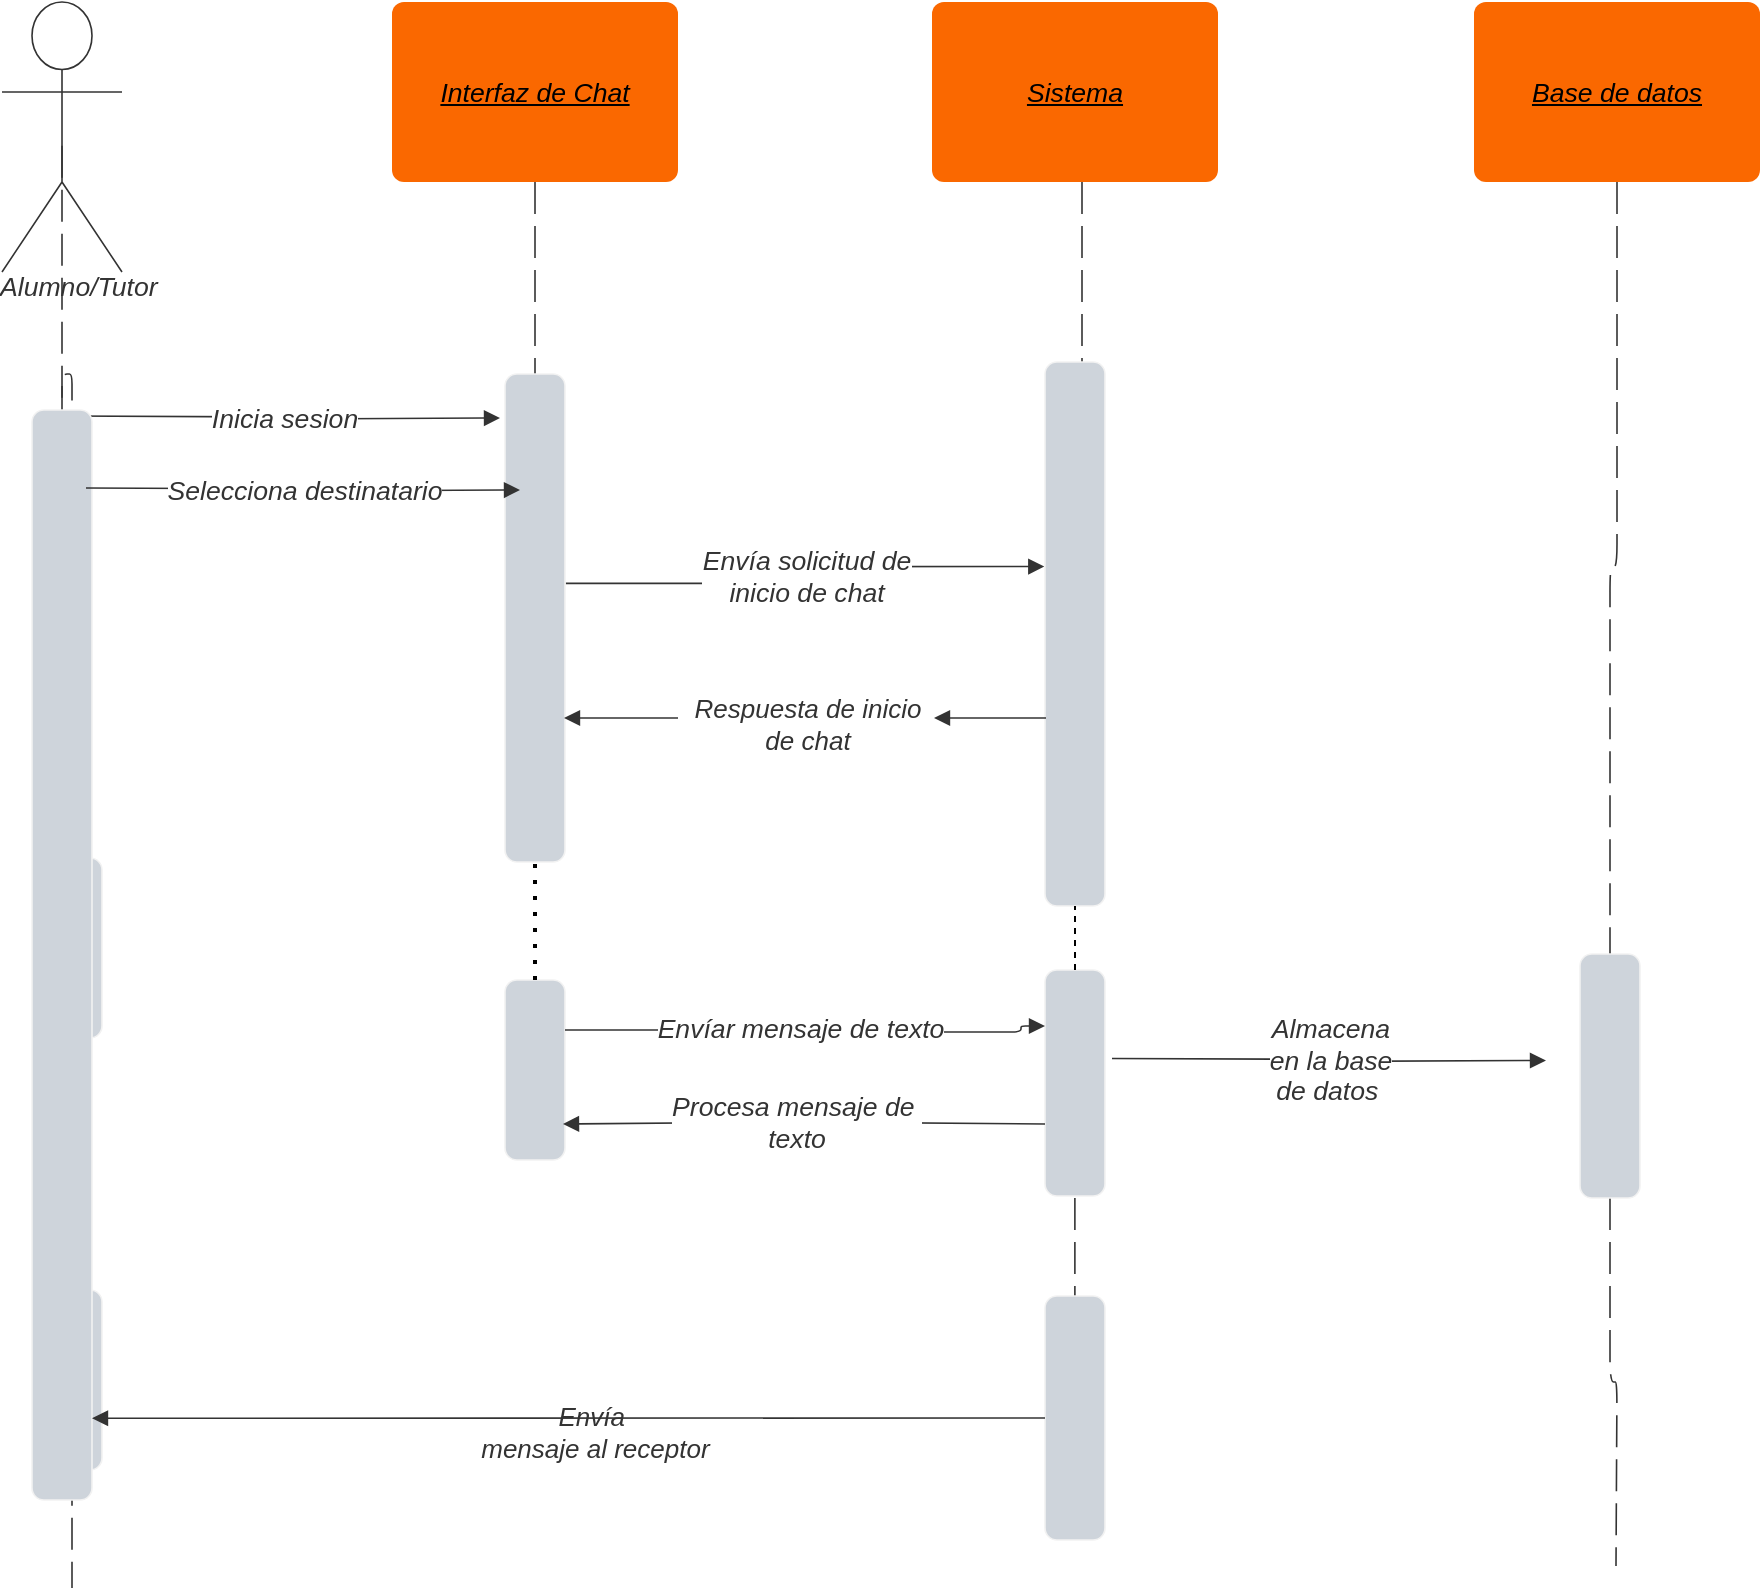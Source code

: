 <mxfile version="22.0.2" type="github">
  <diagram name="Page-1" id="pwl34D0nIpq8MzUBNVUg">
    <mxGraphModel dx="1500" dy="820" grid="0" gridSize="10" guides="1" tooltips="1" connect="1" arrows="1" fold="1" page="1" pageScale="1" pageWidth="827" pageHeight="1169" math="0" shadow="0">
      <root>
        <mxCell id="0" />
        <mxCell id="1" parent="0" />
        <mxCell id="7AM2JiQvm8H476ATyaQK-1" value="" style="html=1;jettySize=18;whiteSpace=wrap;fontSize=13;fontFamily=helvetica;strokeColor=#333333;strokeOpacity=100;dashed=1;fixDash=1;dashPattern=16 6;strokeWidth=0.8;rounded=1;arcSize=24;edgeStyle=orthogonalEdgeStyle;startArrow=none;endArrow=none;exitX=0.5;exitY=1;exitPerimeter=0;lucidId=Yu5MXQ6BOCr2;" edge="1" parent="1">
          <mxGeometry width="100" height="100" relative="1" as="geometry">
            <Array as="points" />
            <mxPoint x="794.44" y="820" as="targetPoint" />
            <mxPoint x="794.44" y="763" as="sourcePoint" />
          </mxGeometry>
        </mxCell>
        <mxCell id="7AM2JiQvm8H476ATyaQK-2" value="" style="html=1;jettySize=18;whiteSpace=wrap;fontSize=13;fontFamily=helvetica;strokeColor=#333333;strokeOpacity=100;dashed=1;fixDash=1;dashPattern=16 6;strokeWidth=0.8;rounded=1;arcSize=24;edgeStyle=orthogonalEdgeStyle;startArrow=none;endArrow=none;exitX=0.5;exitY=1;exitPerimeter=0;lucidId=Yu5M5Qxgzhy9;" edge="1" parent="1" source="7AM2JiQvm8H476ATyaQK-16">
          <mxGeometry width="100" height="100" relative="1" as="geometry">
            <Array as="points" />
            <mxPoint x="1065" y="947" as="targetPoint" />
          </mxGeometry>
        </mxCell>
        <mxCell id="7AM2JiQvm8H476ATyaQK-4" value="Interfaz de Chat" style="html=1;overflow=block;blockSpacing=1;whiteSpace=wrap;fontSize=13.3;fontColor=#000000;fontStyle=6;align=center;spacing=0;strokeOpacity=0;fillOpacity=100;rounded=1;absoluteArcSize=1;arcSize=12;fillColor=#fa6800;strokeWidth=0.8;strokeColor=#C73500;" vertex="1" parent="1">
          <mxGeometry x="453" y="165" width="143" height="90" as="geometry" />
        </mxCell>
        <mxCell id="7AM2JiQvm8H476ATyaQK-5" value="Sistema" style="html=1;overflow=block;blockSpacing=1;whiteSpace=wrap;fontSize=13.3;fontColor=#000000;fontStyle=6;align=center;spacing=0;strokeOpacity=0;fillOpacity=100;rounded=1;absoluteArcSize=1;arcSize=12;fillColor=#fa6800;strokeWidth=0.8;strokeColor=#C73500;" vertex="1" parent="1">
          <mxGeometry x="723" y="165" width="143" height="90" as="geometry" />
        </mxCell>
        <mxCell id="7AM2JiQvm8H476ATyaQK-6" value="Base de datos" style="html=1;overflow=block;blockSpacing=1;whiteSpace=wrap;fontSize=13.3;fontColor=#000000;fontStyle=6;align=center;spacing=0;strokeOpacity=0;fillOpacity=100;rounded=1;absoluteArcSize=1;arcSize=12;fillColor=#fa6800;strokeWidth=0.8;strokeColor=#C73500;" vertex="1" parent="1">
          <mxGeometry x="994" y="165" width="143" height="90" as="geometry" />
        </mxCell>
        <mxCell id="7AM2JiQvm8H476ATyaQK-7" value="Alumno/Tutor" style="html=1;overflow=block;blockSpacing=1;shape=umlActor;labelPosition=center;verticalLabelPosition=bottom;verticalAlign=top;whiteSpace=nowrap;fontSize=13.3;fontColor=#333333;fontStyle=2;align=center;spacing=0;strokeColor=#333333;strokeOpacity=100;fillOpacity=100;rounded=1;absoluteArcSize=1;arcSize=12;fillColor=#ffffff;strokeWidth=0.8;lucidId=Yu5MdgyV5tNR;" vertex="1" parent="1">
          <mxGeometry x="258" y="165" width="60" height="135" as="geometry" />
        </mxCell>
        <mxCell id="7AM2JiQvm8H476ATyaQK-8" value="" style="html=1;jettySize=18;whiteSpace=wrap;fontSize=13;strokeColor=#333333;strokeOpacity=100;dashed=1;fixDash=1;dashPattern=16 6;strokeWidth=0.8;rounded=1;arcSize=10;edgeStyle=orthogonalEdgeStyle;startArrow=none;endArrow=none;exitX=0.5;exitY=0.532;exitPerimeter=0;lucidId=Yu5Migy3NWk_;" edge="1" parent="1" source="7AM2JiQvm8H476ATyaQK-31">
          <mxGeometry width="100" height="100" relative="1" as="geometry">
            <Array as="points" />
            <mxPoint x="293" y="958" as="targetPoint" />
          </mxGeometry>
        </mxCell>
        <mxCell id="7AM2JiQvm8H476ATyaQK-9" value="" style="html=1;jettySize=18;whiteSpace=wrap;fontSize=13;strokeColor=#333333;strokeOpacity=100;strokeWidth=0.8;rounded=1;arcSize=10;edgeStyle=orthogonalEdgeStyle;startArrow=none;endArrow=block;endFill=1;lucidId=Yu5M0A2JVvTe;" edge="1" parent="1">
          <mxGeometry width="100" height="100" relative="1" as="geometry">
            <Array as="points" />
            <mxPoint x="290" y="372" as="sourcePoint" />
            <mxPoint x="507" y="373" as="targetPoint" />
          </mxGeometry>
        </mxCell>
        <mxCell id="7AM2JiQvm8H476ATyaQK-10" value="Inicia sesion" style="text;html=1;resizable=0;labelBackgroundColor=default;align=center;verticalAlign=middle;fontStyle=2;fontColor=#333333;fontSize=13.3;" vertex="1" parent="7AM2JiQvm8H476ATyaQK-9">
          <mxGeometry relative="1" as="geometry">
            <mxPoint as="offset" />
          </mxGeometry>
        </mxCell>
        <mxCell id="7AM2JiQvm8H476ATyaQK-11" value="" style="html=1;jettySize=18;whiteSpace=wrap;fontSize=13;strokeColor=#333333;strokeOpacity=100;strokeWidth=0.8;rounded=1;arcSize=10;edgeStyle=orthogonalEdgeStyle;startArrow=none;endArrow=block;endFill=1;exitX=1.012;exitY=0.429;exitPerimeter=0;entryX=-0.012;entryY=0.376;entryPerimeter=0;lucidId=Yu5M8hheeUyh;" edge="1" parent="1" source="7AM2JiQvm8H476ATyaQK-35" target="7AM2JiQvm8H476ATyaQK-39">
          <mxGeometry width="100" height="100" relative="1" as="geometry">
            <Array as="points" />
          </mxGeometry>
        </mxCell>
        <mxCell id="7AM2JiQvm8H476ATyaQK-12" value="Envía solicitud de &lt;br&gt;inicio de chat" style="text;html=1;resizable=0;labelBackgroundColor=default;align=center;verticalAlign=middle;fontStyle=2;fontColor=#333333;fontSize=13.3;" vertex="1" parent="7AM2JiQvm8H476ATyaQK-11">
          <mxGeometry relative="1" as="geometry">
            <mxPoint as="offset" />
          </mxGeometry>
        </mxCell>
        <mxCell id="7AM2JiQvm8H476ATyaQK-26" value="" style="html=1;jettySize=18;whiteSpace=wrap;fontSize=13;strokeColor=#333333;strokeOpacity=100;dashed=1;fixDash=1;dashPattern=16 6;strokeWidth=0.8;rounded=1;arcSize=10;edgeStyle=orthogonalEdgeStyle;startArrow=none;endArrow=none;exitX=0.5;exitY=0.532;exitPerimeter=0;lucidId=Yu5Migy3NWk_;" edge="1" parent="1" source="7AM2JiQvm8H476ATyaQK-37" target="7AM2JiQvm8H476ATyaQK-27">
          <mxGeometry width="100" height="100" relative="1" as="geometry">
            <Array as="points" />
            <mxPoint x="290" y="872" as="targetPoint" />
            <mxPoint x="288" y="265" as="sourcePoint" />
          </mxGeometry>
        </mxCell>
        <mxCell id="7AM2JiQvm8H476ATyaQK-27" value="" style="html=1;overflow=block;blockSpacing=1;whiteSpace=wrap;fontSize=13;spacing=0;strokeColor=#f2f2f2;strokeOpacity=100;fillOpacity=100;rounded=1;absoluteArcSize=1;arcSize=12;fillColor=#ced4db;strokeWidth=0.8;lucidId=Yu5MydJHa4al;" vertex="1" parent="1">
          <mxGeometry x="278" y="593" width="30" height="90" as="geometry" />
        </mxCell>
        <mxCell id="7AM2JiQvm8H476ATyaQK-30" value="" style="html=1;jettySize=18;whiteSpace=wrap;fontSize=13;strokeColor=#333333;strokeOpacity=100;dashed=1;fixDash=1;dashPattern=16 6;strokeWidth=0.8;rounded=1;arcSize=10;edgeStyle=orthogonalEdgeStyle;startArrow=none;endArrow=none;exitX=0.5;exitY=0.532;exitPerimeter=0;lucidId=Yu5Migy3NWk_;" edge="1" parent="1" source="7AM2JiQvm8H476ATyaQK-27" target="7AM2JiQvm8H476ATyaQK-31">
          <mxGeometry width="100" height="100" relative="1" as="geometry">
            <Array as="points" />
            <mxPoint x="293" y="958" as="targetPoint" />
            <mxPoint x="293" y="641" as="sourcePoint" />
          </mxGeometry>
        </mxCell>
        <mxCell id="7AM2JiQvm8H476ATyaQK-31" value="" style="html=1;overflow=block;blockSpacing=1;whiteSpace=wrap;fontSize=13;spacing=0;strokeColor=#f2f2f2;strokeOpacity=100;fillOpacity=100;rounded=1;absoluteArcSize=1;arcSize=12;fillColor=#ced4db;strokeWidth=0.8;lucidId=Yu5MydJHa4al;" vertex="1" parent="1">
          <mxGeometry x="278" y="809" width="30" height="90" as="geometry" />
        </mxCell>
        <mxCell id="7AM2JiQvm8H476ATyaQK-34" value="" style="html=1;jettySize=18;whiteSpace=wrap;fontSize=13;fontFamily=helvetica;strokeColor=#333333;strokeOpacity=100;dashed=1;fixDash=1;dashPattern=16 6;strokeWidth=0.8;rounded=0;startArrow=none;endArrow=none;exitX=0.5;exitY=1;exitPerimeter=0;entryX=0.5;entryY=0.432;entryPerimeter=0;lucidId=Yu5M4GIAFP0a;" edge="1" parent="1" source="7AM2JiQvm8H476ATyaQK-4" target="7AM2JiQvm8H476ATyaQK-35">
          <mxGeometry width="100" height="100" relative="1" as="geometry">
            <Array as="points" />
            <mxPoint x="525" y="255" as="sourcePoint" />
            <mxPoint x="524.5" y="864.92" as="targetPoint" />
          </mxGeometry>
        </mxCell>
        <mxCell id="7AM2JiQvm8H476ATyaQK-35" value="" style="html=1;overflow=block;blockSpacing=1;whiteSpace=wrap;fontSize=13;spacing=0;strokeColor=#f2f2f2;strokeOpacity=100;fillOpacity=100;rounded=1;absoluteArcSize=1;arcSize=12;fillColor=#ced4db;strokeWidth=0.8;lucidId=Yu5MhR-oMSno;" vertex="1" parent="1">
          <mxGeometry x="509.5" y="351" width="30" height="244" as="geometry" />
        </mxCell>
        <mxCell id="7AM2JiQvm8H476ATyaQK-36" value="" style="html=1;jettySize=18;whiteSpace=wrap;fontSize=13;strokeColor=#333333;strokeOpacity=100;dashed=1;fixDash=1;dashPattern=16 6;strokeWidth=0.8;rounded=1;arcSize=10;edgeStyle=orthogonalEdgeStyle;startArrow=none;endArrow=none;exitX=0.5;exitY=0.532;exitPerimeter=0;lucidId=Yu5Migy3NWk_;" edge="1" parent="1" source="7AM2JiQvm8H476ATyaQK-7" target="7AM2JiQvm8H476ATyaQK-37">
          <mxGeometry width="100" height="100" relative="1" as="geometry">
            <Array as="points" />
            <mxPoint x="293" y="593" as="targetPoint" />
            <mxPoint x="288" y="265" as="sourcePoint" />
          </mxGeometry>
        </mxCell>
        <mxCell id="7AM2JiQvm8H476ATyaQK-37" value="" style="html=1;overflow=block;blockSpacing=1;whiteSpace=wrap;fontSize=13;spacing=0;strokeColor=#f2f2f2;strokeOpacity=100;fillOpacity=100;rounded=1;absoluteArcSize=1;arcSize=12;fillColor=#ced4db;strokeWidth=0.8;lucidId=Yu5MhR-oMSno;" vertex="1" parent="1">
          <mxGeometry x="273" y="369" width="30" height="545" as="geometry" />
        </mxCell>
        <mxCell id="7AM2JiQvm8H476ATyaQK-38" value="" style="html=1;jettySize=18;whiteSpace=wrap;fontSize=13;fontFamily=helvetica;strokeColor=#333333;strokeOpacity=100;dashed=1;fixDash=1;dashPattern=16 6;strokeWidth=0.8;rounded=0;startArrow=none;endArrow=none;exitX=0.5;exitY=1;exitPerimeter=0;entryX=0.5;entryY=0.432;entryPerimeter=0;lucidId=Yu5M4GIAFP0a;" edge="1" parent="1">
          <mxGeometry width="100" height="100" relative="1" as="geometry">
            <Array as="points" />
            <mxPoint x="798" y="255" as="sourcePoint" />
            <mxPoint x="798" y="390" as="targetPoint" />
          </mxGeometry>
        </mxCell>
        <mxCell id="7AM2JiQvm8H476ATyaQK-39" value="" style="points=[[1.013,0.586,0]];html=1;overflow=block;blockSpacing=1;whiteSpace=wrap;fontSize=13;spacing=0;strokeColor=#f2f2f2;strokeOpacity=100;fillOpacity=100;rounded=1;absoluteArcSize=1;arcSize=12;fillColor=#ced4db;strokeWidth=0.8;lucidId=Yu5MsRc69goB;" vertex="1" parent="1">
          <mxGeometry x="779.5" y="345" width="30" height="272" as="geometry" />
        </mxCell>
        <mxCell id="7AM2JiQvm8H476ATyaQK-40" value="" style="html=1;jettySize=18;whiteSpace=wrap;fontSize=13;strokeColor=#333333;strokeOpacity=100;strokeWidth=0.8;rounded=1;arcSize=10;edgeStyle=orthogonalEdgeStyle;startArrow=none;endArrow=block;endFill=1;lucidId=Yu5M0A2JVvTe;" edge="1" parent="1">
          <mxGeometry width="100" height="100" relative="1" as="geometry">
            <Array as="points" />
            <mxPoint x="300" y="408" as="sourcePoint" />
            <mxPoint x="517" y="409" as="targetPoint" />
          </mxGeometry>
        </mxCell>
        <mxCell id="7AM2JiQvm8H476ATyaQK-41" value="Selecciona destinatario" style="text;html=1;resizable=0;labelBackgroundColor=default;align=center;verticalAlign=middle;fontStyle=2;fontColor=#333333;fontSize=13.3;" vertex="1" parent="7AM2JiQvm8H476ATyaQK-40">
          <mxGeometry relative="1" as="geometry">
            <mxPoint as="offset" />
          </mxGeometry>
        </mxCell>
        <mxCell id="7AM2JiQvm8H476ATyaQK-42" value="" style="html=1;jettySize=18;whiteSpace=wrap;fontSize=13;fontFamily=helvetica;strokeColor=#333333;strokeOpacity=100;strokeWidth=0.8;rounded=0;startArrow=none;endArrow=block;endFill=1;exitX=0;exitY=0.5;entryX=1;entryY=0.5;lucidId=Yu5MB3FtIlV_;exitDx=0;exitDy=0;entryDx=0;entryDy=0;" edge="1" parent="1" source="7AM2JiQvm8H476ATyaQK-43">
          <mxGeometry width="100" height="100" relative="1" as="geometry">
            <Array as="points" />
            <mxPoint x="780" y="523" as="sourcePoint" />
            <mxPoint x="539" y="523" as="targetPoint" />
          </mxGeometry>
        </mxCell>
        <mxCell id="7AM2JiQvm8H476ATyaQK-44" value="" style="html=1;jettySize=18;whiteSpace=wrap;fontSize=13;fontFamily=helvetica;strokeColor=#333333;strokeOpacity=100;strokeWidth=0.8;rounded=0;startArrow=none;endArrow=block;endFill=1;exitX=0;exitY=0.5;entryX=1;entryY=0.5;lucidId=Yu5MB3FtIlV_;exitDx=0;exitDy=0;entryDx=0;entryDy=0;" edge="1" parent="1" target="7AM2JiQvm8H476ATyaQK-43">
          <mxGeometry width="100" height="100" relative="1" as="geometry">
            <Array as="points" />
            <mxPoint x="780" y="523" as="sourcePoint" />
            <mxPoint x="539" y="523" as="targetPoint" />
          </mxGeometry>
        </mxCell>
        <mxCell id="7AM2JiQvm8H476ATyaQK-43" value="&lt;div style=&quot;text-align: center;&quot;&gt;&lt;font color=&quot;#333333&quot;&gt;&lt;span style=&quot;font-size: 13px; background-color: rgb(255, 255, 255);&quot;&gt;&lt;i&gt;Respuesta de inicio de chat&lt;/i&gt;&lt;/span&gt;&lt;/font&gt;&lt;/div&gt;" style="text;whiteSpace=wrap;html=1;" vertex="1" parent="1">
          <mxGeometry x="596.0" y="504" width="128" height="38" as="geometry" />
        </mxCell>
        <mxCell id="7AM2JiQvm8H476ATyaQK-45" value="" style="html=1;overflow=block;blockSpacing=1;whiteSpace=wrap;fontSize=13;spacing=0;strokeColor=#f2f2f2;strokeOpacity=100;fillOpacity=100;rounded=1;absoluteArcSize=1;arcSize=12;fillColor=#ced4db;strokeWidth=0.8;lucidId=Yu5MydJHa4al;" vertex="1" parent="1">
          <mxGeometry x="509.5" y="654" width="30" height="90" as="geometry" />
        </mxCell>
        <mxCell id="7AM2JiQvm8H476ATyaQK-46" value="" style="html=1;overflow=block;blockSpacing=1;whiteSpace=wrap;fontSize=13;spacing=0;strokeColor=#f2f2f2;strokeOpacity=100;fillOpacity=100;rounded=1;absoluteArcSize=1;arcSize=12;fillColor=#ced4db;strokeWidth=0.8;lucidId=Yu5MydJHa4al;" vertex="1" parent="1">
          <mxGeometry x="779.5" y="649" width="30" height="113" as="geometry" />
        </mxCell>
        <mxCell id="7AM2JiQvm8H476ATyaQK-47" value="" style="html=1;jettySize=18;whiteSpace=wrap;fontSize=13;strokeColor=#333333;strokeOpacity=100;strokeWidth=0.8;rounded=1;arcSize=10;edgeStyle=orthogonalEdgeStyle;startArrow=none;endArrow=block;endFill=1;exitX=1.012;exitY=0.429;exitPerimeter=0;entryX=-0.012;entryY=0.376;entryPerimeter=0;lucidId=Yu5M8hheeUyh;" edge="1" parent="1">
          <mxGeometry width="100" height="100" relative="1" as="geometry">
            <Array as="points">
              <mxPoint x="660.5" y="679" />
              <mxPoint x="767.5" y="680" />
              <mxPoint x="767.5" y="677" />
            </Array>
            <mxPoint x="539.5" y="679" as="sourcePoint" />
            <mxPoint x="779.5" y="677" as="targetPoint" />
          </mxGeometry>
        </mxCell>
        <mxCell id="7AM2JiQvm8H476ATyaQK-48" value="Envíar mensaje de texto" style="text;html=1;resizable=0;labelBackgroundColor=default;align=center;verticalAlign=middle;fontStyle=2;fontColor=#333333;fontSize=13.3;" vertex="1" parent="7AM2JiQvm8H476ATyaQK-47">
          <mxGeometry relative="1" as="geometry">
            <mxPoint x="-4" y="-2" as="offset" />
          </mxGeometry>
        </mxCell>
        <mxCell id="7AM2JiQvm8H476ATyaQK-49" value="" style="html=1;jettySize=18;whiteSpace=wrap;fontSize=13;fontFamily=helvetica;strokeColor=#333333;strokeOpacity=100;dashed=1;fixDash=1;dashPattern=16 6;strokeWidth=0.8;rounded=1;arcSize=24;edgeStyle=orthogonalEdgeStyle;startArrow=none;endArrow=none;exitX=0.5;exitY=1;exitPerimeter=0;lucidId=Yu5M5Qxgzhy9;" edge="1" parent="1" source="7AM2JiQvm8H476ATyaQK-6" target="7AM2JiQvm8H476ATyaQK-16">
          <mxGeometry width="100" height="100" relative="1" as="geometry">
            <Array as="points" />
            <mxPoint x="1065" y="947" as="targetPoint" />
            <mxPoint x="1066" y="255" as="sourcePoint" />
          </mxGeometry>
        </mxCell>
        <mxCell id="7AM2JiQvm8H476ATyaQK-16" value="" style="html=1;overflow=block;blockSpacing=1;whiteSpace=wrap;fontSize=13;spacing=0;strokeColor=#f2f2f2;strokeOpacity=100;fillOpacity=100;rounded=1;absoluteArcSize=1;arcSize=12;fillColor=#ced4db;strokeWidth=0.8;lucidId=Yu5MydJHa4al;" vertex="1" parent="1">
          <mxGeometry x="1047" y="641" width="30" height="122" as="geometry" />
        </mxCell>
        <mxCell id="7AM2JiQvm8H476ATyaQK-52" value="" style="html=1;jettySize=18;whiteSpace=wrap;fontSize=13;strokeColor=#333333;strokeOpacity=100;strokeWidth=0.8;rounded=1;arcSize=10;edgeStyle=orthogonalEdgeStyle;startArrow=none;endArrow=block;endFill=1;lucidId=Yu5M0A2JVvTe;" edge="1" parent="1">
          <mxGeometry width="100" height="100" relative="1" as="geometry">
            <Array as="points" />
            <mxPoint x="813" y="693.22" as="sourcePoint" />
            <mxPoint x="1030" y="694.22" as="targetPoint" />
          </mxGeometry>
        </mxCell>
        <mxCell id="7AM2JiQvm8H476ATyaQK-53" value="Almacena &lt;br&gt;en la base &lt;br&gt;de datos&amp;nbsp;" style="text;html=1;resizable=0;labelBackgroundColor=default;align=center;verticalAlign=middle;fontStyle=2;fontColor=#333333;fontSize=13.3;" vertex="1" parent="7AM2JiQvm8H476ATyaQK-52">
          <mxGeometry relative="1" as="geometry">
            <mxPoint as="offset" />
          </mxGeometry>
        </mxCell>
        <mxCell id="7AM2JiQvm8H476ATyaQK-58" value="" style="html=1;jettySize=18;whiteSpace=wrap;fontSize=13;fontFamily=helvetica;strokeColor=#333333;strokeOpacity=100;strokeWidth=0.8;rounded=0;startArrow=none;endArrow=block;endFill=1;exitX=0;exitY=0.5;entryX=1;entryY=0.5;lucidId=Yu5MB3FtIlV_;exitDx=0;exitDy=0;entryDx=0;entryDy=0;" edge="1" parent="1" source="7AM2JiQvm8H476ATyaQK-69">
          <mxGeometry width="100" height="100" relative="1" as="geometry">
            <Array as="points" />
            <mxPoint x="779.5" y="726" as="sourcePoint" />
            <mxPoint x="538.5" y="726" as="targetPoint" />
          </mxGeometry>
        </mxCell>
        <mxCell id="7AM2JiQvm8H476ATyaQK-59" value="&lt;div style=&quot;text-align: center;&quot;&gt;&lt;span style=&quot;background-color: initial; font-size: 13px;&quot;&gt;&lt;font color=&quot;#333333&quot;&gt;&lt;i&gt;Envía&lt;/i&gt;&lt;/font&gt;&lt;/span&gt;&lt;/div&gt;&lt;div style=&quot;text-align: center;&quot;&gt;&lt;font color=&quot;#333333&quot;&gt;&lt;span style=&quot;font-size: 13px; background-color: rgb(255, 255, 255);&quot;&gt;&lt;i&gt;&amp;nbsp;mensaje al receptor&lt;/i&gt;&lt;/span&gt;&lt;/font&gt;&lt;/div&gt;" style="text;whiteSpace=wrap;html=1;" vertex="1" parent="1">
          <mxGeometry x="492.0" y="858" width="128" height="38" as="geometry" />
        </mxCell>
        <mxCell id="7AM2JiQvm8H476ATyaQK-60" value="" style="html=1;overflow=block;blockSpacing=1;whiteSpace=wrap;fontSize=13;spacing=0;strokeColor=#f2f2f2;strokeOpacity=100;fillOpacity=100;rounded=1;absoluteArcSize=1;arcSize=12;fillColor=#ced4db;strokeWidth=0.8;lucidId=Yu5MydJHa4al;" vertex="1" parent="1">
          <mxGeometry x="779.5" y="812" width="30" height="122" as="geometry" />
        </mxCell>
        <mxCell id="7AM2JiQvm8H476ATyaQK-61" value="" style="html=1;jettySize=18;whiteSpace=wrap;fontSize=13;fontFamily=helvetica;strokeColor=#333333;strokeOpacity=100;strokeWidth=0.8;rounded=0;startArrow=none;endArrow=block;endFill=1;exitX=0;exitY=0.5;entryX=1;entryY=0.925;lucidId=Yu5MB3FtIlV_;exitDx=0;exitDy=0;entryDx=0;entryDy=0;entryPerimeter=0;" edge="1" parent="1" source="7AM2JiQvm8H476ATyaQK-60" target="7AM2JiQvm8H476ATyaQK-37">
          <mxGeometry width="100" height="100" relative="1" as="geometry">
            <Array as="points" />
            <mxPoint x="780.5" y="880" as="sourcePoint" />
            <mxPoint x="539.5" y="880" as="targetPoint" />
          </mxGeometry>
        </mxCell>
        <mxCell id="7AM2JiQvm8H476ATyaQK-67" value="" style="endArrow=none;dashed=1;html=1;dashPattern=1 3;strokeWidth=2;rounded=0;entryX=0.5;entryY=1;entryDx=0;entryDy=0;exitX=0.5;exitY=0;exitDx=0;exitDy=0;" edge="1" parent="1" source="7AM2JiQvm8H476ATyaQK-45" target="7AM2JiQvm8H476ATyaQK-35">
          <mxGeometry width="50" height="50" relative="1" as="geometry">
            <mxPoint x="499.5" y="652" as="sourcePoint" />
            <mxPoint x="549.5" y="602" as="targetPoint" />
          </mxGeometry>
        </mxCell>
        <mxCell id="7AM2JiQvm8H476ATyaQK-68" value="" style="endArrow=none;dashed=1;html=1;rounded=0;exitX=0.5;exitY=0;exitDx=0;exitDy=0;" edge="1" parent="1" source="7AM2JiQvm8H476ATyaQK-46" target="7AM2JiQvm8H476ATyaQK-39">
          <mxGeometry width="50" height="50" relative="1" as="geometry">
            <mxPoint x="747" y="671" as="sourcePoint" />
            <mxPoint x="797" y="621" as="targetPoint" />
          </mxGeometry>
        </mxCell>
        <mxCell id="7AM2JiQvm8H476ATyaQK-70" value="" style="html=1;jettySize=18;whiteSpace=wrap;fontSize=13;fontFamily=helvetica;strokeColor=#333333;strokeOpacity=100;strokeWidth=0.8;rounded=0;startArrow=none;endArrow=block;endFill=1;exitX=0;exitY=0.5;entryX=1;entryY=0.5;lucidId=Yu5MB3FtIlV_;exitDx=0;exitDy=0;entryDx=0;entryDy=0;" edge="1" parent="1" target="7AM2JiQvm8H476ATyaQK-69">
          <mxGeometry width="100" height="100" relative="1" as="geometry">
            <Array as="points" />
            <mxPoint x="779.5" y="726" as="sourcePoint" />
            <mxPoint x="538.5" y="726" as="targetPoint" />
          </mxGeometry>
        </mxCell>
        <mxCell id="7AM2JiQvm8H476ATyaQK-69" value="Procesa mensaje de&amp;nbsp;&lt;br&gt;texto" style="text;html=1;resizable=0;labelBackgroundColor=default;align=center;verticalAlign=middle;fontStyle=2;fontColor=#333333;fontSize=13.3;" vertex="1" parent="1">
          <mxGeometry x="654.999" y="725.003" as="geometry" />
        </mxCell>
      </root>
    </mxGraphModel>
  </diagram>
</mxfile>
